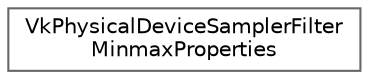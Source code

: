 digraph "类继承关系图"
{
 // LATEX_PDF_SIZE
  bgcolor="transparent";
  edge [fontname=Helvetica,fontsize=10,labelfontname=Helvetica,labelfontsize=10];
  node [fontname=Helvetica,fontsize=10,shape=box,height=0.2,width=0.4];
  rankdir="LR";
  Node0 [id="Node000000",label="VkPhysicalDeviceSamplerFilter\lMinmaxProperties",height=0.2,width=0.4,color="grey40", fillcolor="white", style="filled",URL="$struct_vk_physical_device_sampler_filter_minmax_properties.html",tooltip=" "];
}
